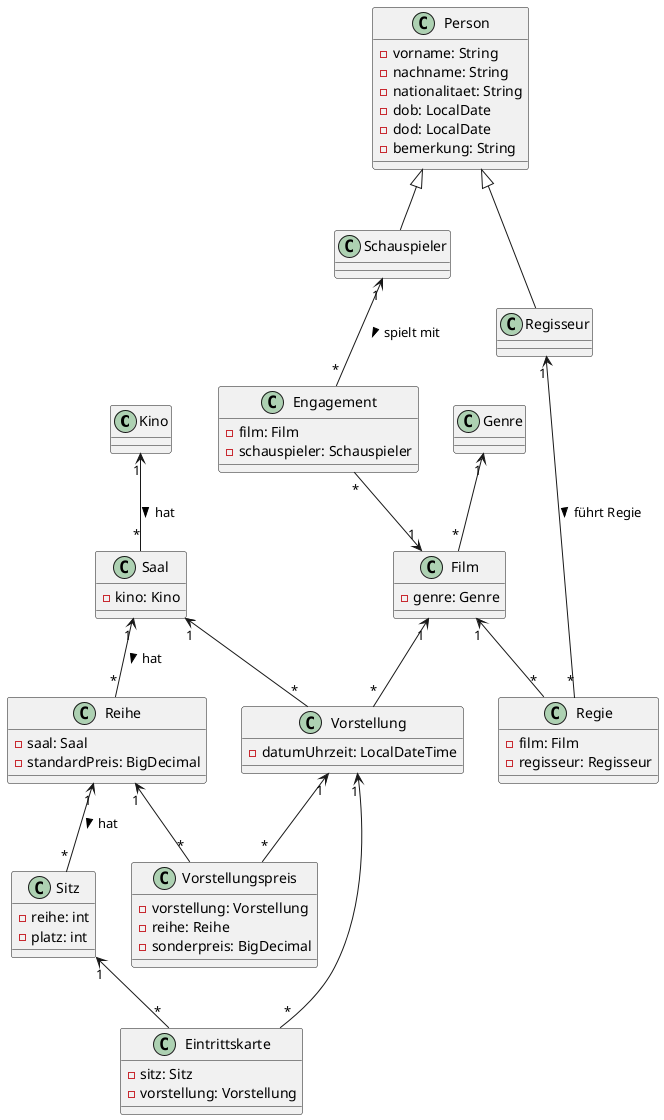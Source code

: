 @startuml
class Kino {
}

class Saal {
  -kino: Kino
}

class Genre {
}

class Film {
  -genre: Genre
}

class Sitz {
  -reihe: int
  -platz: int
}

class Vorstellung {
  -datumUhrzeit: LocalDateTime
}


class Reihe {
  -saal: Saal
  -standardPreis: BigDecimal
}

class Vorstellungspreis {
  -vorstellung: Vorstellung
  -reihe: Reihe
  -sonderpreis: BigDecimal
}

class Eintrittskarte {
  -sitz: Sitz
  -vorstellung: Vorstellung
}

class Person {
  -vorname: String
  -nachname: String
  -nationalitaet: String
  -dob: LocalDate
  -dod: LocalDate
  -bemerkung: String
}

class Regisseur {
}

class Schauspieler {
}

class Regie {
  -film: Film
  -regisseur: Regisseur
}

class Engagement {
  -film: Film
  -schauspieler: Schauspieler
}

Kino "1" <-- "*" Saal: hat >
Saal "1" <-- "*" Reihe: hat >
Reihe "1" <-- "*" Sitz: hat >
Saal "1" <-- "*" Vorstellung
Vorstellung "1" <-- "*" Vorstellungspreis
Reihe "1" <-- "*" Vorstellungspreis
Sitz "1" <-- "*" Eintrittskarte
Vorstellung "1" <-- "*" Eintrittskarte
Genre "1" <-- "*" Film
Person <|-- Schauspieler
Person <|-- Regisseur
Film "1" <-- "*" Regie
Regisseur "1" <-- "*" Regie : führt Regie >
Film "1" <-u- "*" Engagement
Schauspieler "1" <-- "*" Engagement: spielt mit >
Film "1" <-- "*" Vorstellung
@enduml
